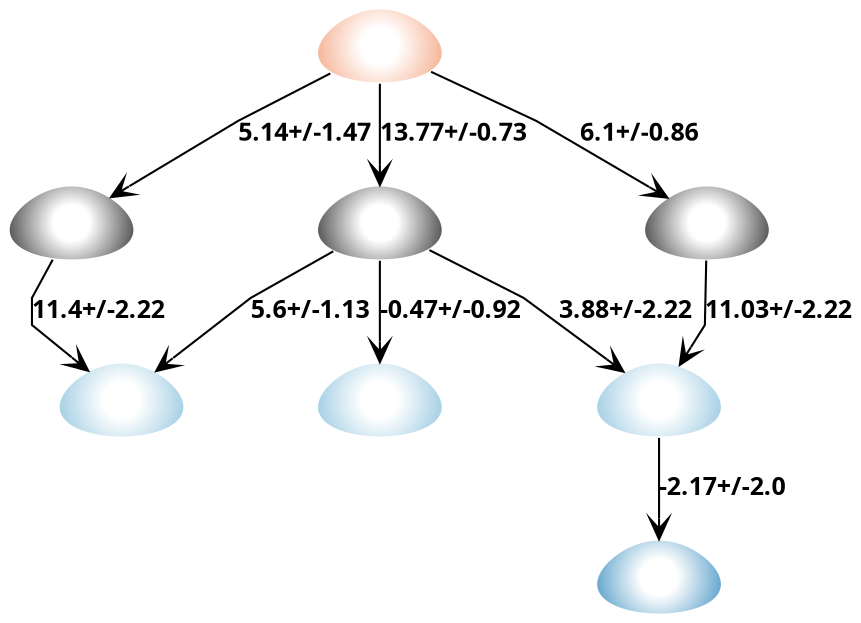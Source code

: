 strict digraph G {
	graph [bb="0,0,454.74,291",
		fontname="sans bold",
		splines=polyline
	];
	node [label="\N"];
	subgraph subgraph_0 {
		graph [label="Neutral charge",
			style=""
		];
		SM07_micro002		 [charge=0,
			color="#ffffff:#333333",
			fontcolor=black,
			fontname="sans bold",
			fontsize=12,
			height=0.5,
			image="Images\Microstates\SM07_micro002.svg",
			label="",
			labelloc=b,
			penwidth=1,
			pos="28.743,188",
			shape=egg,
			style=radial,
			width=0.79843];
		SM07_micro003		 [charge=0,
			color="#ffffff:#333333",
			fontcolor=black,
			fontname="sans bold",
			fontsize=12,
			height=0.5,
			image="Images\Microstates\SM07_micro003.svg",
			label="",
			labelloc=b,
			penwidth=1,
			pos="370.74,188",
			shape=egg,
			style=radial,
			width=0.79843];
		SM07_micro004		 [charge=0,
			color="#ffffff:#333333",
			fontcolor=black,
			fontname="sans bold",
			fontsize=12,
			height=0.5,
			image="Images\Microstates\SM07_micro004.svg",
			label="",
			labelloc=b,
			penwidth=1,
			pos="193.74,188",
			shape=egg,
			style=radial,
			width=0.79843];
	}
	subgraph subgraph_2 {
		graph [label="+2 charge",
			style=""
		];
		SM07_micro014		 [charge=2,
			color="#ffffff:#4393c3",
			fontcolor=black,
			fontname="sans bold",
			fontsize=12,
			height=0.5,
			image="Images\Microstates\SM07_micro014.svg",
			label="",
			labelloc=b,
			penwidth=1,
			pos="345.74,18",
			shape=egg,
			style=radial,
			width=0.79843];
	}
	subgraph "subgraph_-1" {
		graph [label="-1 charge",
			style=""
		];
		SM07_micro012		 [charge=-1,
			color="#ffffff:#f4a582",
			fontcolor=black,
			fontname="sans bold",
			fontsize=12,
			height=0.5,
			image="Images\Microstates\SM07_micro012.svg",
			label="",
			labelloc=b,
			penwidth=1,
			pos="193.74,273",
			shape=egg,
			style=radial,
			width=0.79843];
	}
	subgraph subgraph_1 {
		graph [label="+1 charge",
			style=""
		];
		SM07_micro006		 [charge=1,
			color="#ffffff:#92c5de",
			fontcolor=black,
			fontname="sans bold",
			fontsize=12,
			height=0.5,
			image="Images\Microstates\SM07_micro006.svg",
			label="",
			labelloc=b,
			penwidth=1,
			pos="54.743,103",
			shape=egg,
			style=radial,
			width=0.79843];
		SM07_micro007		 [charge=1,
			color="#ffffff:#92c5de",
			fontcolor=black,
			fontname="sans bold",
			fontsize=12,
			height=0.5,
			image="Images\Microstates\SM07_micro007.svg",
			label="",
			labelloc=b,
			penwidth=1,
			pos="345.74,103",
			shape=egg,
			style=radial,
			width=0.79843];
		SM07_micro011		 [charge=1,
			color="#ffffff:#92c5de",
			fontcolor=black,
			fontname="sans bold",
			fontsize=12,
			height=0.5,
			image="Images\Microstates\SM07_micro011.svg",
			label="",
			labelloc=b,
			penwidth=1,
			pos="193.74,103",
			shape=egg,
			style=radial,
			width=0.79843];
	}
	SM07_micro002 -> SM07_micro006	 [SEM=2.22,
		arrowhead=vee,
		fontname="sans bold",
		fontsize=12,
		label="11.4+/-2.22",
		lp="44.243,145.5",
		pKa=11.4,
		pos="e,37.955,116.24 18.516,170.73 12.771,161.59 6.7434,152 6.7434,152 6.7434,152 6.7434,139 6.7434,139 6.7434,139 17.991,130.8 29.597,\
122.34",
		splines=polyline];
	SM07_micro003 -> SM07_micro007	 [SEM=2.22,
		arrowhead=vee,
		fontname="sans bold",
		fontsize=12,
		label="11.03+/-2.22",
		lp="413.74,145.5",
		pKa=11.03,
		pos="e,357.35,119.05 371.72,169.91 372.23,161.03 372.74,152 372.74,152 372.74,152 372.74,139 372.74,139 372.74,139 368.57,133.59 363.51,\
127.03",
		splines=polyline];
	SM07_micro004 -> SM07_micro006	 [SEM=1.13,
		arrowhead=vee,
		fontname="sans bold",
		fontsize=12,
		label="5.6+/-1.13",
		lp="156.24,145.5",
		pKa=5.6,
		pos="e,71.903,116.11 170.1,175.35 149.45,165.16 122.74,152 122.74,152 122.74,152 99.451,135.56 80.131,121.92",
		splines=polyline];
	SM07_micro004 -> SM07_micro007	 [SEM=2.22,
		arrowhead=vee,
		fontname="sans bold",
		fontsize=12,
		label="3.88+/-2.22",
		lp="331.24,145.5",
		pKa=3.88,
		pos="e,328.14,115.85 218.49,176.31 242.31,166.02 274.74,152 274.74,152 274.74,152 293.74,139 293.74,139 293.74,139 306.74,130.25 319.73,\
121.51",
		splines=polyline];
	SM07_micro004 -> SM07_micro011	 [SEM=0.92,
		arrowhead=vee,
		fontname="sans bold",
		fontsize=12,
		label="-0.47+/-0.92",
		lp="233.74,145.5",
		pKa=-0.47,
		pos="e,193.74,121.18 193.74,169.8 193.74,158.67 193.74,143.94 193.74,131.24",
		splines=polyline];
	SM07_micro007 -> SM07_micro014	 [SEM=2.0,
		arrowhead=vee,
		fontname="sans bold",
		fontsize=12,
		label="-2.17+/-2.0",
		lp="382.24,60.5",
		pKa=-2.17,
		pos="e,345.74,36.176 345.74,84.802 345.74,73.674 345.74,58.945 345.74,46.244",
		splines=polyline];
	SM07_micro012 -> SM07_micro002	 [SEM=1.47,
		arrowhead=vee,
		fontname="sans bold",
		fontsize=12,
		label="5.14+/-1.47",
		lp="152.24,230.5",
		pKa=5.14,
		pos="e,47.83,199.65 169.18,261.12 145.99,250.84 114.74,237 114.74,237 114.74,237 81.764,218.59 56.65,204.58",
		splines=polyline];
	SM07_micro012 -> SM07_micro003	 [SEM=0.86,
		arrowhead=vee,
		fontname="sans bold",
		fontsize=12,
		label="6.1+/-0.86",
		lp="337.24,230.5",
		pKa=6.1,
		pos="e,351,199.42 219.08,261.69 244.45,251.36 279.74,237 279.74,237 279.74,237 315.34,218.22 342.01,204.16",
		splines=polyline];
	SM07_micro012 -> SM07_micro004	 [SEM=0.73,
		arrowhead=vee,
		fontname="sans bold",
		fontsize=12,
		label="13.77+/-0.73",
		lp="234.74,230.5",
		pKa=13.77,
		pos="e,193.74,206.18 193.74,254.8 193.74,243.67 193.74,228.94 193.74,216.24",
		splines=polyline];
}
